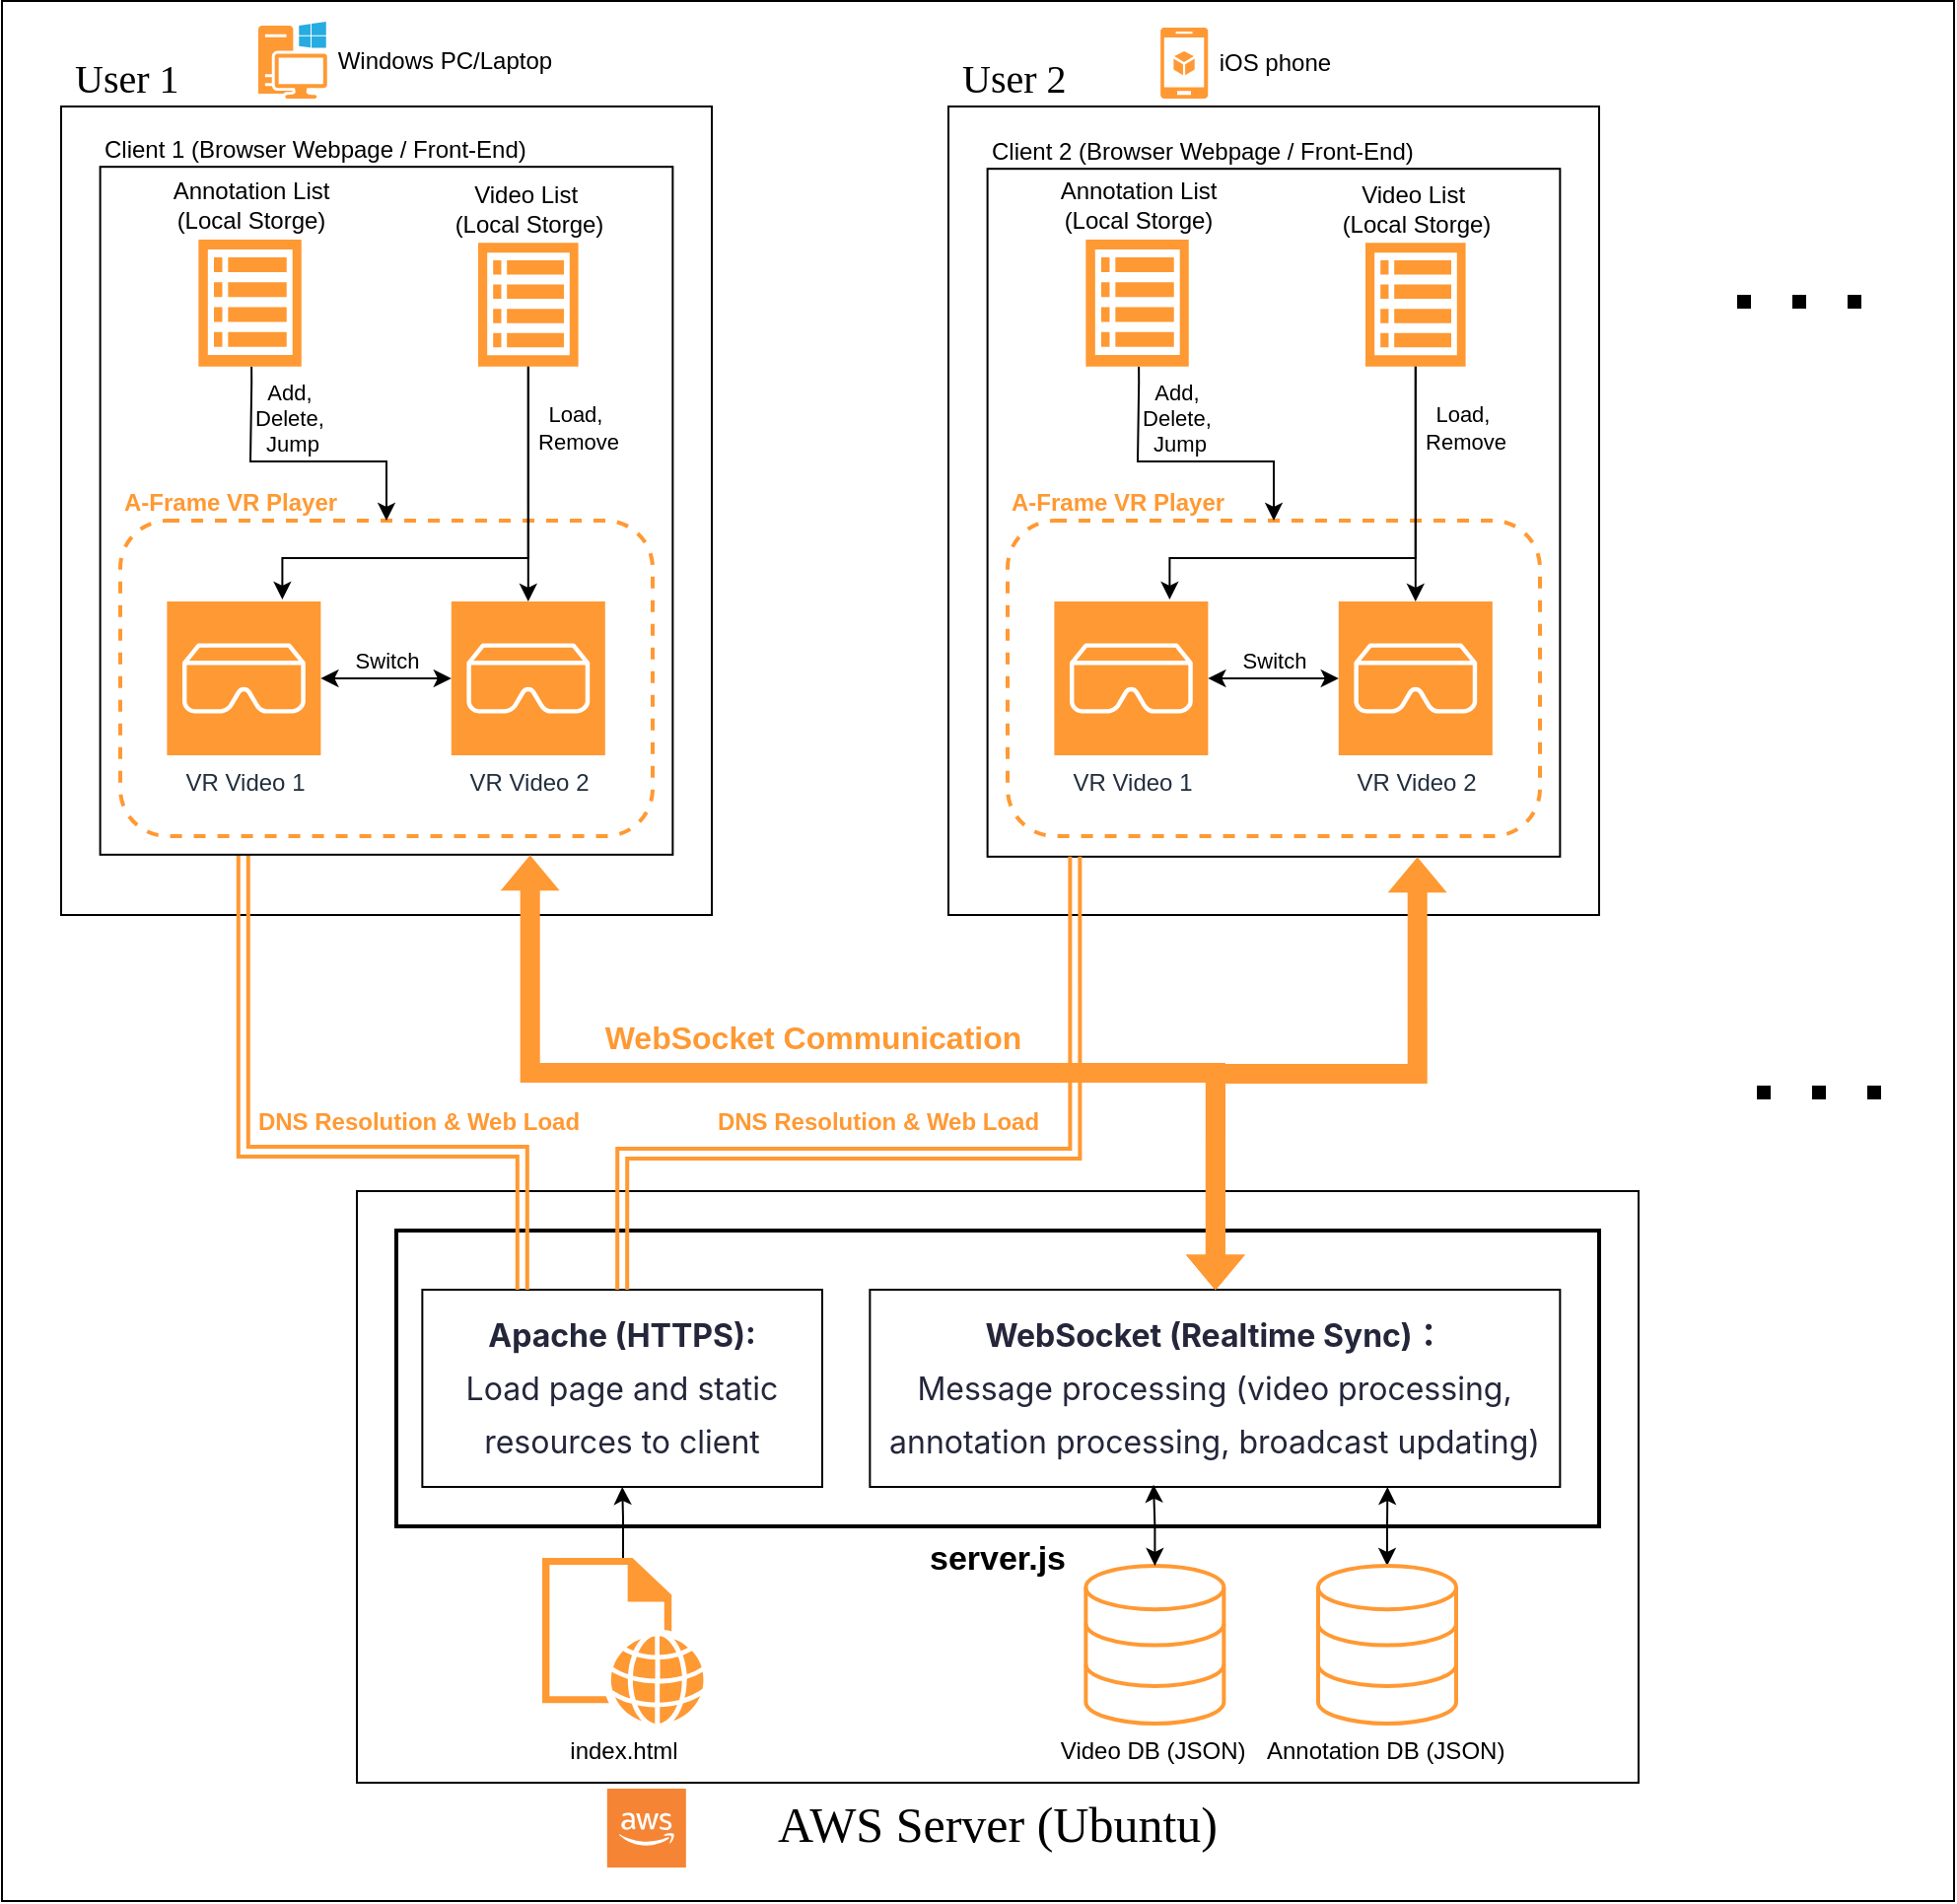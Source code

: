 <mxfile version="27.0.2">
  <diagram name="Page-1" id="c37626ed-c26b-45fb-9056-f9ebc6bb27b6">
    <mxGraphModel dx="2833" dy="1031" grid="1" gridSize="10" guides="1" tooltips="1" connect="1" arrows="1" fold="1" page="1" pageScale="1" pageWidth="1100" pageHeight="850" background="#ffffff" math="0" shadow="0">
      <root>
        <mxCell id="0" />
        <mxCell id="1" parent="0" />
        <mxCell id="zavexWquX2bUoKeGTSf7-135" value="" style="rounded=0;whiteSpace=wrap;html=1;movable=0;resizable=0;rotatable=0;deletable=0;editable=0;locked=1;connectable=0;" parent="1" vertex="1">
          <mxGeometry x="-1030" y="36.5" width="990" height="963.5" as="geometry" />
        </mxCell>
        <mxCell id="1c7a67bf8fd3230f-83" value="&lt;div style=&quot;text-align: left;&quot;&gt;&lt;span style=&quot;font-size: 25px; font-weight: normal; background-color: transparent; color: light-dark(rgb(0, 0, 0), rgb(255, 255, 255));&quot;&gt;AWS Server (Ubuntu)&lt;/span&gt;&lt;/div&gt;" style="whiteSpace=wrap;html=1;rounded=0;shadow=0;comic=0;strokeWidth=1;fontFamily=Verdana;fontSize=14;fillColor=#FFFFFF;strokeColor=default;verticalAlign=top;fontStyle=1;movable=1;resizable=1;rotatable=1;deletable=1;editable=1;locked=0;connectable=1;labelPosition=center;verticalLabelPosition=bottom;align=center;" parent="1" vertex="1">
          <mxGeometry x="-850" y="640" width="650" height="300" as="geometry" />
        </mxCell>
        <mxCell id="zavexWquX2bUoKeGTSf7-78" value="&lt;font style=&quot;font-weight: normal; font-size: 20px;&quot;&gt;&amp;nbsp;User 2&lt;/font&gt;" style="whiteSpace=wrap;html=1;rounded=0;shadow=0;comic=0;strokeWidth=1;fontFamily=Verdana;fontSize=14;fillColor=#FFFFFF;strokeColor=default;fontStyle=1;verticalAlign=bottom;align=left;movable=1;resizable=1;rotatable=1;deletable=1;editable=1;locked=0;connectable=1;labelPosition=center;verticalLabelPosition=top;" parent="1" vertex="1">
          <mxGeometry x="-550" y="90" width="330" height="410" as="geometry" />
        </mxCell>
        <mxCell id="zavexWquX2bUoKeGTSf7-133" value="&lt;b&gt;&lt;font style=&quot;color: rgb(0, 0, 0);&quot;&gt;server.js&lt;/font&gt;&lt;/b&gt;" style="rounded=0;whiteSpace=wrap;html=1;labelPosition=center;verticalLabelPosition=bottom;align=center;verticalAlign=top;strokeColor=#000000;strokeWidth=2;fontSize=17;" parent="1" vertex="1">
          <mxGeometry x="-830" y="660" width="610" height="150" as="geometry" />
        </mxCell>
        <mxCell id="1c7a67bf8fd3230f-80" value="&lt;font style=&quot;font-weight: normal; font-size: 20px;&quot;&gt;&amp;nbsp;User 1&lt;/font&gt;" style="whiteSpace=wrap;html=1;rounded=0;shadow=0;comic=0;strokeWidth=1;fontFamily=Verdana;fontSize=14;fillColor=#FFFFFF;strokeColor=default;fontStyle=1;verticalAlign=bottom;align=left;movable=1;resizable=1;rotatable=1;deletable=1;editable=1;locked=0;connectable=1;labelPosition=center;verticalLabelPosition=top;" parent="1" vertex="1">
          <mxGeometry x="-1000" y="90" width="330" height="410" as="geometry" />
        </mxCell>
        <mxCell id="zavexWquX2bUoKeGTSf7-62" value="&lt;div style=&quot;line-height: 170%;&quot;&gt;&lt;div&gt;&lt;b&gt;&lt;span style=&quot;--tw-border-spacing-x: 0; --tw-border-spacing-y: 0; --tw-translate-x: 0; --tw-translate-y: 0; --tw-rotate: 0; --tw-skew-x: 0; --tw-skew-y: 0; --tw-scale-x: 1; --tw-scale-y: 1; --tw-pan-x: ; --tw-pan-y: ; --tw-pinch-zoom: ; --tw-scroll-snap-strictness: proximity; --tw-gradient-from-position: ; --tw-gradient-via-position: ; --tw-gradient-to-position: ; --tw-ordinal: ; --tw-slashed-zero: ; --tw-numeric-figure: ; --tw-numeric-spacing: ; --tw-numeric-fraction: ; --tw-ring-inset: ; --tw-ring-offset-width: 0px; --tw-ring-offset-color: #fff; --tw-ring-color: rgba(59,130,246,.5); --tw-ring-offset-shadow: 0 0 #0000; --tw-ring-shadow: 0 0 #0000; --tw-shadow: 0 0 #0000; --tw-shadow-colored: 0 0 #0000; --tw-blur: ; --tw-brightness: ; --tw-contrast: ; --tw-grayscale: ; --tw-hue-rotate: ; --tw-invert: ; --tw-saturate: ; --tw-sepia: ; --tw-drop-shadow: ; --tw-backdrop-blur: ; --tw-backdrop-brightness: ; --tw-backdrop-contrast: ; --tw-backdrop-grayscale: ; --tw-backdrop-hue-rotate: ; --tw-backdrop-invert: ; --tw-backdrop-opacity: ; --tw-backdrop-saturate: ; --tw-backdrop-sepia: ; box-sizing: border-box; --tw-contain-size: ; --tw-contain-layout: ; --tw-contain-paint: ; --tw-contain-style: ; scrollbar-color: auto; scrollbar-width: auto; border: 0px solid rgb(229, 231, 235); color: rgba(6, 8, 31, 0.88); font-family: D-DINExp, &amp;quot;DM Sans&amp;quot;, -apple-system, BlinkMacSystemFont, &amp;quot;Segoe UI&amp;quot;, Roboto, &amp;quot;Helvetica Neue&amp;quot;, Arial, &amp;quot;Noto Sans&amp;quot;, sans-serif, &amp;quot;Apple Color Emoji&amp;quot;, &amp;quot;Segoe UI Emoji&amp;quot;, &amp;quot;Segoe UI Symbol&amp;quot;, &amp;quot;Noto Color Emoji&amp;quot;; font-size: 16px; text-align: left; background-color: rgb(255, 255, 255); line-height: 170%;&quot;&gt;Apache&amp;nbsp;&lt;/span&gt;&lt;span style=&quot;--tw-border-spacing-x: 0; --tw-border-spacing-y: 0; --tw-translate-x: 0; --tw-translate-y: 0; --tw-rotate: 0; --tw-skew-x: 0; --tw-skew-y: 0; --tw-scale-x: 1; --tw-scale-y: 1; --tw-pan-x: ; --tw-pan-y: ; --tw-pinch-zoom: ; --tw-scroll-snap-strictness: proximity; --tw-gradient-from-position: ; --tw-gradient-via-position: ; --tw-gradient-to-position: ; --tw-ordinal: ; --tw-slashed-zero: ; --tw-numeric-figure: ; --tw-numeric-spacing: ; --tw-numeric-fraction: ; --tw-ring-inset: ; --tw-ring-offset-width: 0px; --tw-ring-offset-color: #fff; --tw-ring-color: rgba(59,130,246,.5); --tw-ring-offset-shadow: 0 0 #0000; --tw-ring-shadow: 0 0 #0000; --tw-shadow: 0 0 #0000; --tw-shadow-colored: 0 0 #0000; --tw-blur: ; --tw-brightness: ; --tw-contrast: ; --tw-grayscale: ; --tw-hue-rotate: ; --tw-invert: ; --tw-saturate: ; --tw-sepia: ; --tw-drop-shadow: ; --tw-backdrop-blur: ; --tw-backdrop-brightness: ; --tw-backdrop-contrast: ; --tw-backdrop-grayscale: ; --tw-backdrop-hue-rotate: ; --tw-backdrop-invert: ; --tw-backdrop-opacity: ; --tw-backdrop-saturate: ; --tw-backdrop-sepia: ; box-sizing: border-box; --tw-contain-size: ; --tw-contain-layout: ; --tw-contain-paint: ; --tw-contain-style: ; scrollbar-color: auto; scrollbar-width: auto; border: 0px solid rgb(229, 231, 235); color: rgba(6, 8, 31, 0.88); font-family: D-DINExp, &amp;quot;DM Sans&amp;quot;, -apple-system, BlinkMacSystemFont, &amp;quot;Segoe UI&amp;quot;, Roboto, &amp;quot;Helvetica Neue&amp;quot;, Arial, &amp;quot;Noto Sans&amp;quot;, sans-serif, &amp;quot;Apple Color Emoji&amp;quot;, &amp;quot;Segoe UI Emoji&amp;quot;, &amp;quot;Segoe UI Symbol&amp;quot;, &amp;quot;Noto Color Emoji&amp;quot;; font-size: 16px; text-align: left; background-color: rgb(255, 255, 255); line-height: 170%;&quot;&gt;(&lt;/span&gt;&lt;span style=&quot;color: rgba(6, 8, 31, 0.88); font-family: D-DINExp, &amp;quot;DM Sans&amp;quot;, -apple-system, BlinkMacSystemFont, &amp;quot;Segoe UI&amp;quot;, Roboto, &amp;quot;Helvetica Neue&amp;quot;, Arial, &amp;quot;Noto Sans&amp;quot;, sans-serif, &amp;quot;Apple Color Emoji&amp;quot;, &amp;quot;Segoe UI Emoji&amp;quot;, &amp;quot;Segoe UI Symbol&amp;quot;, &amp;quot;Noto Color Emoji&amp;quot;; font-size: 16px; text-align: left; background-color: rgb(255, 255, 255); line-height: 170%;&quot;&gt;HTTPS):&lt;/span&gt;&lt;/b&gt;&lt;/div&gt;&lt;div&gt;&lt;span style=&quot;background-color: rgb(255, 255, 255); color: rgba(6, 8, 31, 0.88); font-family: D-DINExp, &amp;quot;DM Sans&amp;quot;, -apple-system, BlinkMacSystemFont, &amp;quot;Segoe UI&amp;quot;, Roboto, &amp;quot;Helvetica Neue&amp;quot;, Arial, &amp;quot;Noto Sans&amp;quot;, sans-serif, &amp;quot;Apple Color Emoji&amp;quot;, &amp;quot;Segoe UI Emoji&amp;quot;, &amp;quot;Segoe UI Symbol&amp;quot;, &amp;quot;Noto Color Emoji&amp;quot;; font-size: 16px; text-align: left; line-height: 170%;&quot;&gt;Load page and static resources to client&lt;/span&gt;&lt;/div&gt;&lt;/div&gt;" style="rounded=0;whiteSpace=wrap;html=1;" parent="1" vertex="1">
          <mxGeometry x="-816.82" y="690" width="202.82" height="100" as="geometry" />
        </mxCell>
        <mxCell id="zavexWquX2bUoKeGTSf7-123" style="edgeStyle=orthogonalEdgeStyle;rounded=0;orthogonalLoop=1;jettySize=auto;html=1;exitX=0.25;exitY=1;exitDx=0;exitDy=0;entryX=0.25;entryY=0;entryDx=0;entryDy=0;endArrow=classic;endFill=1;shape=link;strokeColor=#FF9933;strokeWidth=2;fillColor=#ffcd28;gradientColor=#ffa500;" parent="1" source="zavexWquX2bUoKeGTSf7-48" target="zavexWquX2bUoKeGTSf7-62" edge="1">
          <mxGeometry relative="1" as="geometry">
            <Array as="points">
              <mxPoint x="-908" y="620" />
              <mxPoint x="-766" y="620" />
            </Array>
          </mxGeometry>
        </mxCell>
        <mxCell id="zavexWquX2bUoKeGTSf7-48" value="Client 1 (Browser Webpage / Front-End)" style="rounded=0;whiteSpace=wrap;html=1;movable=1;resizable=1;rotatable=1;deletable=1;editable=1;locked=0;connectable=1;align=left;verticalAlign=bottom;labelPosition=center;verticalLabelPosition=top;" parent="1" vertex="1">
          <mxGeometry x="-980.19" y="120.59" width="290.37" height="348.82" as="geometry" />
        </mxCell>
        <mxCell id="zavexWquX2bUoKeGTSf7-2" value="" style="outlineConnect=0;dashed=0;verticalLabelPosition=bottom;verticalAlign=top;align=center;html=1;shape=mxgraph.aws3.cloud_2;fillColor=#F58534;gradientColor=none;" parent="1" vertex="1">
          <mxGeometry x="-723.1" y="943" width="40" height="40" as="geometry" />
        </mxCell>
        <mxCell id="zavexWquX2bUoKeGTSf7-22" value="" style="endArrow=classic;startArrow=classic;html=1;rounded=0;entryX=0.75;entryY=1;entryDx=0;entryDy=0;edgeStyle=orthogonalEdgeStyle;exitX=0.5;exitY=0;exitDx=0;exitDy=0;strokeWidth=0;fillColor=#FF9933;strokeColor=none;shape=flexArrow;" parent="1" source="zavexWquX2bUoKeGTSf7-63" target="zavexWquX2bUoKeGTSf7-48" edge="1">
          <mxGeometry width="50" height="50" relative="1" as="geometry">
            <mxPoint x="-663.665" y="517.348" as="sourcePoint" />
            <mxPoint x="-1034" y="446" as="targetPoint" />
          </mxGeometry>
        </mxCell>
        <mxCell id="zavexWquX2bUoKeGTSf7-45" value="&lt;font style=&quot;font-size: 16px; color: rgb(255, 153, 51);&quot;&gt;&lt;b style=&quot;&quot;&gt;WebSocket Communication&lt;/b&gt;&lt;/font&gt;" style="edgeLabel;html=1;align=center;verticalAlign=middle;resizable=0;points=[];" parent="zavexWquX2bUoKeGTSf7-22" vertex="1" connectable="0">
          <mxGeometry x="-0.246" y="1" relative="1" as="geometry">
            <mxPoint x="-101" y="-19" as="offset" />
          </mxGeometry>
        </mxCell>
        <mxCell id="zavexWquX2bUoKeGTSf7-30" value="" style="endArrow=none;dashed=1;html=1;dashPattern=1 3;strokeWidth=7;rounded=0;fontSize=28;" parent="1" edge="1">
          <mxGeometry width="50" height="50" relative="1" as="geometry">
            <mxPoint x="-150" y="188.94" as="sourcePoint" />
            <mxPoint x="-80" y="188.94" as="targetPoint" />
          </mxGeometry>
        </mxCell>
        <mxCell id="zavexWquX2bUoKeGTSf7-9" value="&amp;nbsp;iOS phone" style="verticalLabelPosition=middle;html=1;verticalAlign=middle;align=left;strokeColor=none;fillColor=#FF9933;shape=mxgraph.azure.mobile_services;pointerEvents=1;direction=east;labelPosition=right;" parent="1" vertex="1">
          <mxGeometry x="-442.47" y="50" width="24.16" height="36" as="geometry" />
        </mxCell>
        <mxCell id="zavexWquX2bUoKeGTSf7-63" value="&lt;p style=&quot;line-height: 170%;&quot;&gt;&lt;span style=&quot;background-color: rgb(255, 255, 255); color: rgba(6, 8, 31, 0.88); font-family: D-DINExp, &amp;quot;DM Sans&amp;quot;, -apple-system, BlinkMacSystemFont, &amp;quot;Segoe UI&amp;quot;, Roboto, &amp;quot;Helvetica Neue&amp;quot;, Arial, &amp;quot;Noto Sans&amp;quot;, sans-serif, &amp;quot;Apple Color Emoji&amp;quot;, &amp;quot;Segoe UI Emoji&amp;quot;, &amp;quot;Segoe UI Symbol&amp;quot;, &amp;quot;Noto Color Emoji&amp;quot;; font-size: 16px; line-height: 170%;&quot;&gt;&lt;b&gt;WebSocket (Realtime Sync)：&lt;/b&gt;&lt;br&gt;&lt;/span&gt;&lt;span style=&quot;background-color: rgb(255, 255, 255); color: rgba(6, 8, 31, 0.88); font-family: D-DINExp, &amp;quot;DM Sans&amp;quot;, -apple-system, BlinkMacSystemFont, &amp;quot;Segoe UI&amp;quot;, Roboto, &amp;quot;Helvetica Neue&amp;quot;, Arial, &amp;quot;Noto Sans&amp;quot;, sans-serif, &amp;quot;Apple Color Emoji&amp;quot;, &amp;quot;Segoe UI Emoji&amp;quot;, &amp;quot;Segoe UI Symbol&amp;quot;, &amp;quot;Noto Color Emoji&amp;quot;; font-size: 16px; line-height: 170%;&quot;&gt;Message processing (video processing, annotation processing, broadcast updating)&lt;/span&gt;&lt;/p&gt;" style="rounded=0;whiteSpace=wrap;html=1;align=center;verticalAlign=middle;" parent="1" vertex="1">
          <mxGeometry x="-589.82" y="690" width="350" height="100" as="geometry" />
        </mxCell>
        <mxCell id="zavexWquX2bUoKeGTSf7-117" style="edgeStyle=orthogonalEdgeStyle;rounded=0;orthogonalLoop=1;jettySize=auto;html=1;entryX=0.75;entryY=1;entryDx=0;entryDy=0;startArrow=classic;startFill=1;" parent="1" source="zavexWquX2bUoKeGTSf7-29" target="zavexWquX2bUoKeGTSf7-63" edge="1">
          <mxGeometry relative="1" as="geometry" />
        </mxCell>
        <mxCell id="zavexWquX2bUoKeGTSf7-29" value="Annotation DB (JSON)&lt;span style=&quot;background-color: light-dark(rgb(255, 255, 255), rgb(18, 18, 18)); color: light-dark(rgb(0, 0, 0), rgb(255, 255, 255));&quot;&gt;&amp;nbsp;&lt;/span&gt;" style="html=1;verticalLabelPosition=bottom;align=center;labelBackgroundColor=#ffffff;verticalAlign=top;strokeWidth=2;strokeColor=#FF9933;shadow=0;dashed=0;shape=mxgraph.ios7.icons.data;" parent="1" vertex="1">
          <mxGeometry x="-362.5" y="830" width="70" height="80" as="geometry" />
        </mxCell>
        <mxCell id="zavexWquX2bUoKeGTSf7-72" value="&lt;b&gt;A-Frame VR Player&lt;/b&gt;" style="rounded=1;whiteSpace=wrap;html=1;strokeColor=#FF9933;align=left;labelPosition=center;verticalLabelPosition=top;verticalAlign=bottom;fontColor=#FF9933;strokeWidth=2;dashed=1;" parent="1" vertex="1">
          <mxGeometry x="-970" y="300" width="270" height="160" as="geometry" />
        </mxCell>
        <mxCell id="zavexWquX2bUoKeGTSf7-69" style="edgeStyle=orthogonalEdgeStyle;rounded=0;orthogonalLoop=1;jettySize=auto;html=1;entryX=0.75;entryY=0;entryDx=0;entryDy=0;entryPerimeter=0;" parent="1" edge="1">
          <mxGeometry relative="1" as="geometry">
            <mxPoint x="-763.087" y="220.86" as="sourcePoint" />
            <mxPoint x="-887.81" y="340" as="targetPoint" />
            <Array as="points">
              <mxPoint x="-763" y="319" />
              <mxPoint x="-888" y="319" />
            </Array>
          </mxGeometry>
        </mxCell>
        <mxCell id="zavexWquX2bUoKeGTSf7-23" value="VR Video 1" style="sketch=0;points=[[0,0,0],[0.25,0,0],[0.5,0,0],[0.75,0,0],[1,0,0],[0,1,0],[0.25,1,0],[0.5,1,0],[0.75,1,0],[1,1,0],[0,0.25,0],[0,0.5,0],[0,0.75,0],[1,0.25,0],[1,0.5,0],[1,0.75,0]];outlineConnect=0;fontColor=#232F3E;gradientColor=none;gradientDirection=north;fillColor=#FF9933;strokeColor=#ffffff;dashed=0;verticalLabelPosition=bottom;verticalAlign=top;align=center;html=1;fontSize=12;fontStyle=0;aspect=fixed;shape=mxgraph.aws4.resourceIcon;resIcon=mxgraph.aws4.ar_vr;labelPosition=center;" parent="1" vertex="1">
          <mxGeometry x="-946.31" y="341" width="78" height="78" as="geometry" />
        </mxCell>
        <mxCell id="zavexWquX2bUoKeGTSf7-37" value="VR Video 2" style="sketch=0;points=[[0,0,0],[0.25,0,0],[0.5,0,0],[0.75,0,0],[1,0,0],[0,1,0],[0.25,1,0],[0.5,1,0],[0.75,1,0],[1,1,0],[0,0.25,0],[0,0.5,0],[0,0.75,0],[1,0.25,0],[1,0.5,0],[1,0.75,0]];outlineConnect=0;fontColor=#232F3E;gradientColor=none;gradientDirection=north;fillColor=#FF9933;strokeColor=#ffffff;dashed=0;verticalLabelPosition=bottom;verticalAlign=top;align=center;html=1;fontSize=12;fontStyle=0;aspect=fixed;shape=mxgraph.aws4.resourceIcon;resIcon=mxgraph.aws4.ar_vr;labelPosition=center;" parent="1" vertex="1">
          <mxGeometry x="-802.1" y="341" width="78" height="78" as="geometry" />
        </mxCell>
        <mxCell id="zavexWquX2bUoKeGTSf7-41" style="edgeStyle=orthogonalEdgeStyle;rounded=0;orthogonalLoop=1;jettySize=auto;html=1;exitX=1;exitY=0.5;exitDx=0;exitDy=0;exitPerimeter=0;entryX=0;entryY=0.5;entryDx=0;entryDy=0;entryPerimeter=0;startArrow=classic;startFill=1;" parent="1" source="zavexWquX2bUoKeGTSf7-23" target="zavexWquX2bUoKeGTSf7-37" edge="1">
          <mxGeometry relative="1" as="geometry" />
        </mxCell>
        <mxCell id="zavexWquX2bUoKeGTSf7-42" value="Switch" style="edgeLabel;html=1;align=center;verticalAlign=middle;resizable=0;points=[];" parent="zavexWquX2bUoKeGTSf7-41" vertex="1" connectable="0">
          <mxGeometry x="-0.051" y="-1" relative="1" as="geometry">
            <mxPoint x="2" y="-10" as="offset" />
          </mxGeometry>
        </mxCell>
        <mxCell id="zavexWquX2bUoKeGTSf7-66" style="edgeStyle=orthogonalEdgeStyle;rounded=0;orthogonalLoop=1;jettySize=auto;html=1;" parent="1" source="zavexWquX2bUoKeGTSf7-39" target="zavexWquX2bUoKeGTSf7-37" edge="1">
          <mxGeometry relative="1" as="geometry" />
        </mxCell>
        <mxCell id="zavexWquX2bUoKeGTSf7-76" value="Load,&amp;nbsp;&lt;div&gt;Remove&lt;/div&gt;" style="edgeLabel;html=1;align=center;verticalAlign=middle;resizable=0;points=[];" parent="zavexWquX2bUoKeGTSf7-66" vertex="1" connectable="0">
          <mxGeometry x="-0.252" y="3" relative="1" as="geometry">
            <mxPoint x="22" y="-14" as="offset" />
          </mxGeometry>
        </mxCell>
        <mxCell id="zavexWquX2bUoKeGTSf7-39" value="Video List&amp;nbsp;&lt;div&gt;(Local Storge)&lt;/div&gt;" style="sketch=0;html=1;aspect=fixed;strokeColor=none;shadow=0;fillColor=#FF9933;verticalAlign=bottom;labelPosition=center;verticalLabelPosition=top;shape=mxgraph.gcp2.view_list;align=center;" parent="1" vertex="1">
          <mxGeometry x="-788.5" y="159.15" width="50.8" height="62.71" as="geometry" />
        </mxCell>
        <mxCell id="zavexWquX2bUoKeGTSf7-74" style="edgeStyle=orthogonalEdgeStyle;rounded=0;orthogonalLoop=1;jettySize=auto;html=1;entryX=0.5;entryY=0;entryDx=0;entryDy=0;startArrow=none;startFill=0;exitX=0.515;exitY=1.001;exitDx=0;exitDy=0;exitPerimeter=0;" parent="1" source="zavexWquX2bUoKeGTSf7-40" target="zavexWquX2bUoKeGTSf7-72" edge="1">
          <mxGeometry relative="1" as="geometry">
            <mxPoint x="-904" y="230" as="sourcePoint" />
            <Array as="points">
              <mxPoint x="-903" y="230" />
              <mxPoint x="-904" y="230" />
              <mxPoint x="-904" y="270" />
              <mxPoint x="-835" y="270" />
            </Array>
          </mxGeometry>
        </mxCell>
        <mxCell id="zavexWquX2bUoKeGTSf7-75" value="Add,&amp;nbsp;&lt;div&gt;Delete,&amp;nbsp;&lt;/div&gt;&lt;div&gt;Jump&lt;/div&gt;" style="edgeLabel;html=1;align=center;verticalAlign=middle;resizable=0;points=[];" parent="zavexWquX2bUoKeGTSf7-74" vertex="1" connectable="0">
          <mxGeometry x="-0.721" relative="1" as="geometry">
            <mxPoint x="21" y="6" as="offset" />
          </mxGeometry>
        </mxCell>
        <mxCell id="zavexWquX2bUoKeGTSf7-40" value="Annotation List&lt;div&gt;(Local Storge)&lt;/div&gt;" style="sketch=0;html=1;aspect=fixed;strokeColor=none;shadow=0;fillColor=#FF9933;verticalAlign=bottom;labelPosition=center;verticalLabelPosition=top;shape=mxgraph.gcp2.view_list;align=center;" parent="1" vertex="1">
          <mxGeometry x="-930.31" y="157.44" width="52.18" height="64.42" as="geometry" />
        </mxCell>
        <mxCell id="zavexWquX2bUoKeGTSf7-79" value="Client 2 (Browser Webpage / Front-End)" style="rounded=0;whiteSpace=wrap;html=1;movable=1;resizable=1;rotatable=1;deletable=1;editable=1;locked=0;connectable=1;align=left;verticalAlign=bottom;labelPosition=center;verticalLabelPosition=top;" parent="1" vertex="1">
          <mxGeometry x="-530.19" y="121.59" width="290.37" height="348.82" as="geometry" />
        </mxCell>
        <mxCell id="zavexWquX2bUoKeGTSf7-81" value="&lt;b&gt;A-Frame VR Player&lt;/b&gt;" style="rounded=1;whiteSpace=wrap;html=1;strokeColor=#FF9933;align=left;labelPosition=center;verticalLabelPosition=top;verticalAlign=bottom;fontColor=#FF9933;strokeWidth=2;dashed=1;" parent="1" vertex="1">
          <mxGeometry x="-520" y="300" width="270" height="160" as="geometry" />
        </mxCell>
        <mxCell id="zavexWquX2bUoKeGTSf7-82" style="edgeStyle=orthogonalEdgeStyle;rounded=0;orthogonalLoop=1;jettySize=auto;html=1;entryX=0.75;entryY=0;entryDx=0;entryDy=0;entryPerimeter=0;" parent="1" edge="1">
          <mxGeometry relative="1" as="geometry">
            <mxPoint x="-313.087" y="220.86" as="sourcePoint" />
            <mxPoint x="-437.81" y="340" as="targetPoint" />
            <Array as="points">
              <mxPoint x="-313" y="319" />
              <mxPoint x="-438" y="319" />
            </Array>
          </mxGeometry>
        </mxCell>
        <mxCell id="zavexWquX2bUoKeGTSf7-83" value="VR Video 1" style="sketch=0;points=[[0,0,0],[0.25,0,0],[0.5,0,0],[0.75,0,0],[1,0,0],[0,1,0],[0.25,1,0],[0.5,1,0],[0.75,1,0],[1,1,0],[0,0.25,0],[0,0.5,0],[0,0.75,0],[1,0.25,0],[1,0.5,0],[1,0.75,0]];outlineConnect=0;fontColor=#232F3E;gradientColor=none;gradientDirection=north;fillColor=#FF9933;strokeColor=#ffffff;dashed=0;verticalLabelPosition=bottom;verticalAlign=top;align=center;html=1;fontSize=12;fontStyle=0;aspect=fixed;shape=mxgraph.aws4.resourceIcon;resIcon=mxgraph.aws4.ar_vr;labelPosition=center;" parent="1" vertex="1">
          <mxGeometry x="-496.31" y="341" width="78" height="78" as="geometry" />
        </mxCell>
        <mxCell id="zavexWquX2bUoKeGTSf7-84" value="VR Video 2" style="sketch=0;points=[[0,0,0],[0.25,0,0],[0.5,0,0],[0.75,0,0],[1,0,0],[0,1,0],[0.25,1,0],[0.5,1,0],[0.75,1,0],[1,1,0],[0,0.25,0],[0,0.5,0],[0,0.75,0],[1,0.25,0],[1,0.5,0],[1,0.75,0]];outlineConnect=0;fontColor=#232F3E;gradientColor=none;gradientDirection=north;fillColor=#FF9933;strokeColor=#ffffff;dashed=0;verticalLabelPosition=bottom;verticalAlign=top;align=center;html=1;fontSize=12;fontStyle=0;aspect=fixed;shape=mxgraph.aws4.resourceIcon;resIcon=mxgraph.aws4.ar_vr;labelPosition=center;" parent="1" vertex="1">
          <mxGeometry x="-352.1" y="341" width="78" height="78" as="geometry" />
        </mxCell>
        <mxCell id="zavexWquX2bUoKeGTSf7-85" style="edgeStyle=orthogonalEdgeStyle;rounded=0;orthogonalLoop=1;jettySize=auto;html=1;exitX=1;exitY=0.5;exitDx=0;exitDy=0;exitPerimeter=0;entryX=0;entryY=0.5;entryDx=0;entryDy=0;entryPerimeter=0;startArrow=classic;startFill=1;" parent="1" source="zavexWquX2bUoKeGTSf7-83" target="zavexWquX2bUoKeGTSf7-84" edge="1">
          <mxGeometry relative="1" as="geometry" />
        </mxCell>
        <mxCell id="zavexWquX2bUoKeGTSf7-86" value="Switch" style="edgeLabel;html=1;align=center;verticalAlign=middle;resizable=0;points=[];" parent="zavexWquX2bUoKeGTSf7-85" vertex="1" connectable="0">
          <mxGeometry x="-0.051" y="-1" relative="1" as="geometry">
            <mxPoint x="2" y="-10" as="offset" />
          </mxGeometry>
        </mxCell>
        <mxCell id="zavexWquX2bUoKeGTSf7-87" style="edgeStyle=orthogonalEdgeStyle;rounded=0;orthogonalLoop=1;jettySize=auto;html=1;" parent="1" source="zavexWquX2bUoKeGTSf7-89" target="zavexWquX2bUoKeGTSf7-84" edge="1">
          <mxGeometry relative="1" as="geometry" />
        </mxCell>
        <mxCell id="zavexWquX2bUoKeGTSf7-88" value="Load,&amp;nbsp;&lt;div&gt;Remove&lt;/div&gt;" style="edgeLabel;html=1;align=center;verticalAlign=middle;resizable=0;points=[];" parent="zavexWquX2bUoKeGTSf7-87" vertex="1" connectable="0">
          <mxGeometry x="-0.252" y="3" relative="1" as="geometry">
            <mxPoint x="22" y="-14" as="offset" />
          </mxGeometry>
        </mxCell>
        <mxCell id="zavexWquX2bUoKeGTSf7-89" value="Video List&amp;nbsp;&lt;div&gt;(Local Storge)&lt;/div&gt;" style="sketch=0;html=1;aspect=fixed;strokeColor=none;shadow=0;fillColor=#FF9933;verticalAlign=bottom;labelPosition=center;verticalLabelPosition=top;shape=mxgraph.gcp2.view_list;align=center;" parent="1" vertex="1">
          <mxGeometry x="-338.5" y="159.15" width="50.8" height="62.71" as="geometry" />
        </mxCell>
        <mxCell id="zavexWquX2bUoKeGTSf7-90" style="edgeStyle=orthogonalEdgeStyle;rounded=0;orthogonalLoop=1;jettySize=auto;html=1;entryX=0.5;entryY=0;entryDx=0;entryDy=0;startArrow=none;startFill=0;exitX=0.515;exitY=1.001;exitDx=0;exitDy=0;exitPerimeter=0;" parent="1" source="zavexWquX2bUoKeGTSf7-92" target="zavexWquX2bUoKeGTSf7-81" edge="1">
          <mxGeometry relative="1" as="geometry">
            <mxPoint x="-454" y="230" as="sourcePoint" />
            <Array as="points">
              <mxPoint x="-453" y="230" />
              <mxPoint x="-454" y="230" />
              <mxPoint x="-454" y="270" />
              <mxPoint x="-385" y="270" />
            </Array>
          </mxGeometry>
        </mxCell>
        <mxCell id="zavexWquX2bUoKeGTSf7-91" value="Add,&amp;nbsp;&lt;div&gt;Delete,&amp;nbsp;&lt;/div&gt;&lt;div&gt;Jump&lt;/div&gt;" style="edgeLabel;html=1;align=center;verticalAlign=middle;resizable=0;points=[];" parent="zavexWquX2bUoKeGTSf7-90" vertex="1" connectable="0">
          <mxGeometry x="-0.721" relative="1" as="geometry">
            <mxPoint x="21" y="6" as="offset" />
          </mxGeometry>
        </mxCell>
        <mxCell id="zavexWquX2bUoKeGTSf7-92" value="Annotation List&lt;div&gt;(Local Storge)&lt;/div&gt;" style="sketch=0;html=1;aspect=fixed;strokeColor=none;shadow=0;fillColor=#FF9933;verticalAlign=bottom;labelPosition=center;verticalLabelPosition=top;shape=mxgraph.gcp2.view_list;align=center;" parent="1" vertex="1">
          <mxGeometry x="-480.31" y="157.44" width="52.18" height="64.42" as="geometry" />
        </mxCell>
        <mxCell id="zavexWquX2bUoKeGTSf7-95" value="" style="endArrow=classic;startArrow=classic;html=1;rounded=0;entryX=0.75;entryY=1;entryDx=0;entryDy=0;edgeStyle=orthogonalEdgeStyle;strokeWidth=0;fillColor=#FF9933;strokeColor=none;shape=flexArrow;exitX=0.5;exitY=0;exitDx=0;exitDy=0;" parent="1" source="zavexWquX2bUoKeGTSf7-63" target="zavexWquX2bUoKeGTSf7-79" edge="1">
          <mxGeometry width="50" height="50" relative="1" as="geometry">
            <mxPoint x="-330" y="691" as="sourcePoint" />
            <mxPoint x="-330" y="470.41" as="targetPoint" />
          </mxGeometry>
        </mxCell>
        <mxCell id="zavexWquX2bUoKeGTSf7-97" value="" style="endArrow=none;dashed=1;html=1;dashPattern=1 3;strokeWidth=7;rounded=0;fontSize=28;" parent="1" edge="1">
          <mxGeometry width="50" height="50" relative="1" as="geometry">
            <mxPoint x="-140" y="590" as="sourcePoint" />
            <mxPoint x="-70" y="590" as="targetPoint" />
          </mxGeometry>
        </mxCell>
        <mxCell id="zavexWquX2bUoKeGTSf7-98" value="&lt;span style=&quot;text-align: left;&quot;&gt;&amp;nbsp;Windows PC/Laptop&lt;/span&gt;" style="sketch=0;pointerEvents=1;shadow=0;dashed=0;html=1;strokeColor=none;fillColor=#FF9933;labelPosition=right;verticalLabelPosition=middle;verticalAlign=middle;outlineConnect=0;align=left;shape=mxgraph.office.devices.workstation_pc;" parent="1" vertex="1">
          <mxGeometry x="-900" y="47" width="34.87" height="39" as="geometry" />
        </mxCell>
        <mxCell id="zavexWquX2bUoKeGTSf7-106" value="Video DB (JSON)&lt;span style=&quot;background-color: light-dark(rgb(255, 255, 255), rgb(18, 18, 18)); color: light-dark(rgb(0, 0, 0), rgb(255, 255, 255));&quot;&gt;&amp;nbsp;&lt;/span&gt;" style="html=1;verticalLabelPosition=bottom;align=center;labelBackgroundColor=#ffffff;verticalAlign=top;strokeWidth=2;strokeColor=#FF9933;shadow=0;dashed=0;shape=mxgraph.ios7.icons.data;" parent="1" vertex="1">
          <mxGeometry x="-480.31" y="830" width="70" height="80" as="geometry" />
        </mxCell>
        <mxCell id="zavexWquX2bUoKeGTSf7-119" style="edgeStyle=orthogonalEdgeStyle;rounded=0;orthogonalLoop=1;jettySize=auto;html=1;entryX=0.5;entryY=1;entryDx=0;entryDy=0;" parent="1" source="zavexWquX2bUoKeGTSf7-118" target="zavexWquX2bUoKeGTSf7-62" edge="1">
          <mxGeometry relative="1" as="geometry" />
        </mxCell>
        <mxCell id="zavexWquX2bUoKeGTSf7-118" value="index.html" style="sketch=0;pointerEvents=1;shadow=0;dashed=0;html=1;strokeColor=none;fillColor=#FF9933;labelPosition=center;verticalLabelPosition=bottom;verticalAlign=top;outlineConnect=0;align=center;shape=mxgraph.office.concepts.web_page;" parent="1" vertex="1">
          <mxGeometry x="-756" y="826" width="82" height="84" as="geometry" />
        </mxCell>
        <mxCell id="zavexWquX2bUoKeGTSf7-127" value="&lt;font style=&quot;color: rgb(255, 153, 51);&quot;&gt;&lt;b&gt;DNS Resolution &amp;amp; Web Load&lt;/b&gt;&lt;/font&gt;" style="text;html=1;align=center;verticalAlign=middle;resizable=0;points=[];autosize=1;strokeColor=none;fillColor=none;" parent="1" vertex="1">
          <mxGeometry x="-914.1" y="590" width="190" height="30" as="geometry" />
        </mxCell>
        <mxCell id="zavexWquX2bUoKeGTSf7-130" style="edgeStyle=orthogonalEdgeStyle;rounded=0;orthogonalLoop=1;jettySize=auto;html=1;exitX=0.25;exitY=1;exitDx=0;exitDy=0;entryX=0.5;entryY=0;entryDx=0;entryDy=0;endArrow=classic;endFill=1;shape=link;strokeColor=#FF9933;strokeWidth=2;fillColor=#ffcd28;gradientColor=#ffa500;" parent="1" target="zavexWquX2bUoKeGTSf7-62" edge="1">
          <mxGeometry relative="1" as="geometry">
            <mxPoint x="-485.82" y="470.41" as="sourcePoint" />
            <mxPoint x="-343.82" y="691.41" as="targetPoint" />
            <Array as="points">
              <mxPoint x="-486" y="621" />
              <mxPoint x="-715" y="621" />
            </Array>
          </mxGeometry>
        </mxCell>
        <mxCell id="zavexWquX2bUoKeGTSf7-132" value="&lt;font style=&quot;color: rgb(255, 153, 51);&quot;&gt;&lt;b&gt;DNS Resolution &amp;amp; Web Load&lt;/b&gt;&lt;/font&gt;" style="text;html=1;align=center;verticalAlign=middle;resizable=0;points=[];autosize=1;strokeColor=none;fillColor=none;" parent="1" vertex="1">
          <mxGeometry x="-681.31" y="590" width="190" height="30" as="geometry" />
        </mxCell>
        <mxCell id="zavexWquX2bUoKeGTSf7-134" style="edgeStyle=orthogonalEdgeStyle;rounded=0;orthogonalLoop=1;jettySize=auto;html=1;entryX=0.411;entryY=0.989;entryDx=0;entryDy=0;entryPerimeter=0;startArrow=classic;startFill=1;" parent="1" source="zavexWquX2bUoKeGTSf7-106" target="zavexWquX2bUoKeGTSf7-63" edge="1">
          <mxGeometry relative="1" as="geometry" />
        </mxCell>
      </root>
    </mxGraphModel>
  </diagram>
</mxfile>
